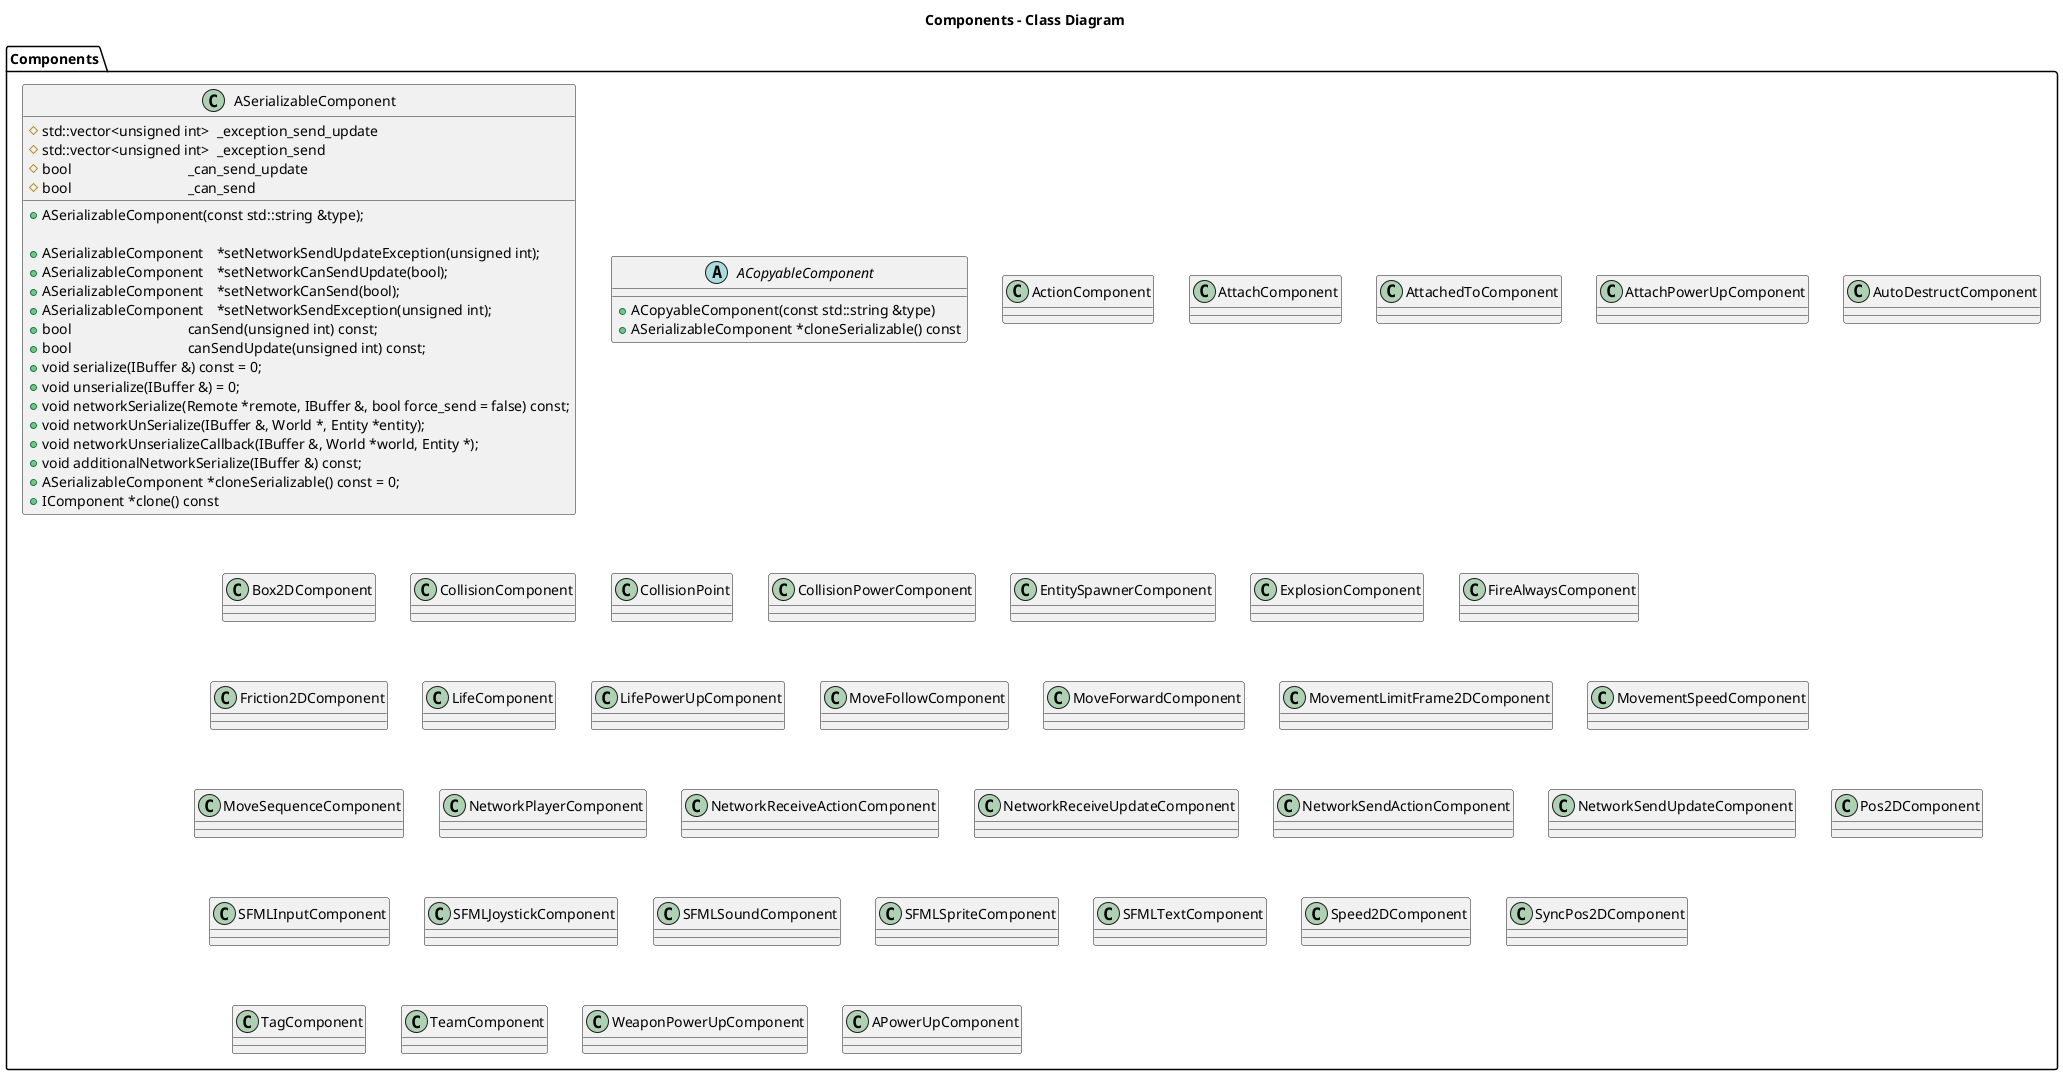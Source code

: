 @startuml

title Components - Class Diagram

package Components {

Abstract Class ASerializableComponent {
  +ASerializableComponent(const std::string &type);
 
  +ASerializableComponent	*setNetworkSendUpdateException(unsigned int);
  +ASerializableComponent	*setNetworkCanSendUpdate(bool);
  +ASerializableComponent	*setNetworkCanSend(bool);
  +ASerializableComponent	*setNetworkSendException(unsigned int);
  +bool				canSend(unsigned int) const;
  +bool				canSendUpdate(unsigned int) const;
  +void serialize(IBuffer &) const = 0;
  +void unserialize(IBuffer &) = 0;
  +void networkSerialize(Remote *remote, IBuffer &, bool force_send = false) const;
  +void networkUnSerialize(IBuffer &, World *, Entity *entity);
  +void networkUnserializeCallback(IBuffer &, World *world, Entity *);
  +void additionalNetworkSerialize(IBuffer &) const;
  +ASerializableComponent *cloneSerializable() const = 0;
  +IComponent *clone() const

  #std::vector<unsigned int>	_exception_send_update
  #std::vector<unsigned int>	_exception_send
  #bool				_can_send_update
  #bool				_can_send
}

abstract class ACopyableComponent {
  +ACopyableComponent(const std::string &type)
  + ASerializableComponent *cloneSerializable() const

}

class ActionComponent
class ASerializableComponent
class AttachComponent
class AttachedToComponent
class AttachPowerUpComponent
class AutoDestructComponent
class Box2DComponent
class CollisionComponent
class CollisionPoint
class CollisionPowerComponent
class EntitySpawnerComponent
class ExplosionComponent
class FireAlwaysComponent
class Friction2DComponent
class LifeComponent
class LifePowerUpComponent
class MoveFollowComponent
class MoveForwardComponent
class MovementLimitFrame2DComponent
class MovementSpeedComponent
class MoveSequenceComponent
class NetworkPlayerComponent
class NetworkReceiveActionComponent
class NetworkReceiveUpdateComponent
class NetworkSendActionComponent
class NetworkSendUpdateComponent
class Pos2DComponent
class SFMLInputComponent
class SFMLJoystickComponent
class SFMLSoundComponent
class SFMLSpriteComponent
class SFMLTextComponent
class Speed2DComponent
class SyncPos2DComponent
class TagComponent
class TeamComponent
class WeaponPowerUpComponent
class APowerUpComponent

}

@enduml